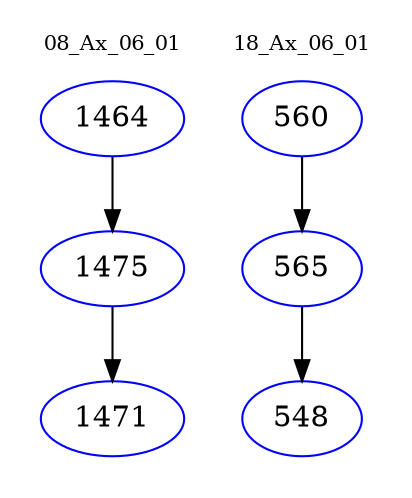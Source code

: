 digraph{
subgraph cluster_0 {
color = white
label = "08_Ax_06_01";
fontsize=10;
T0_1464 [label="1464", color="blue"]
T0_1464 -> T0_1475 [color="black"]
T0_1475 [label="1475", color="blue"]
T0_1475 -> T0_1471 [color="black"]
T0_1471 [label="1471", color="blue"]
}
subgraph cluster_1 {
color = white
label = "18_Ax_06_01";
fontsize=10;
T1_560 [label="560", color="blue"]
T1_560 -> T1_565 [color="black"]
T1_565 [label="565", color="blue"]
T1_565 -> T1_548 [color="black"]
T1_548 [label="548", color="blue"]
}
}
